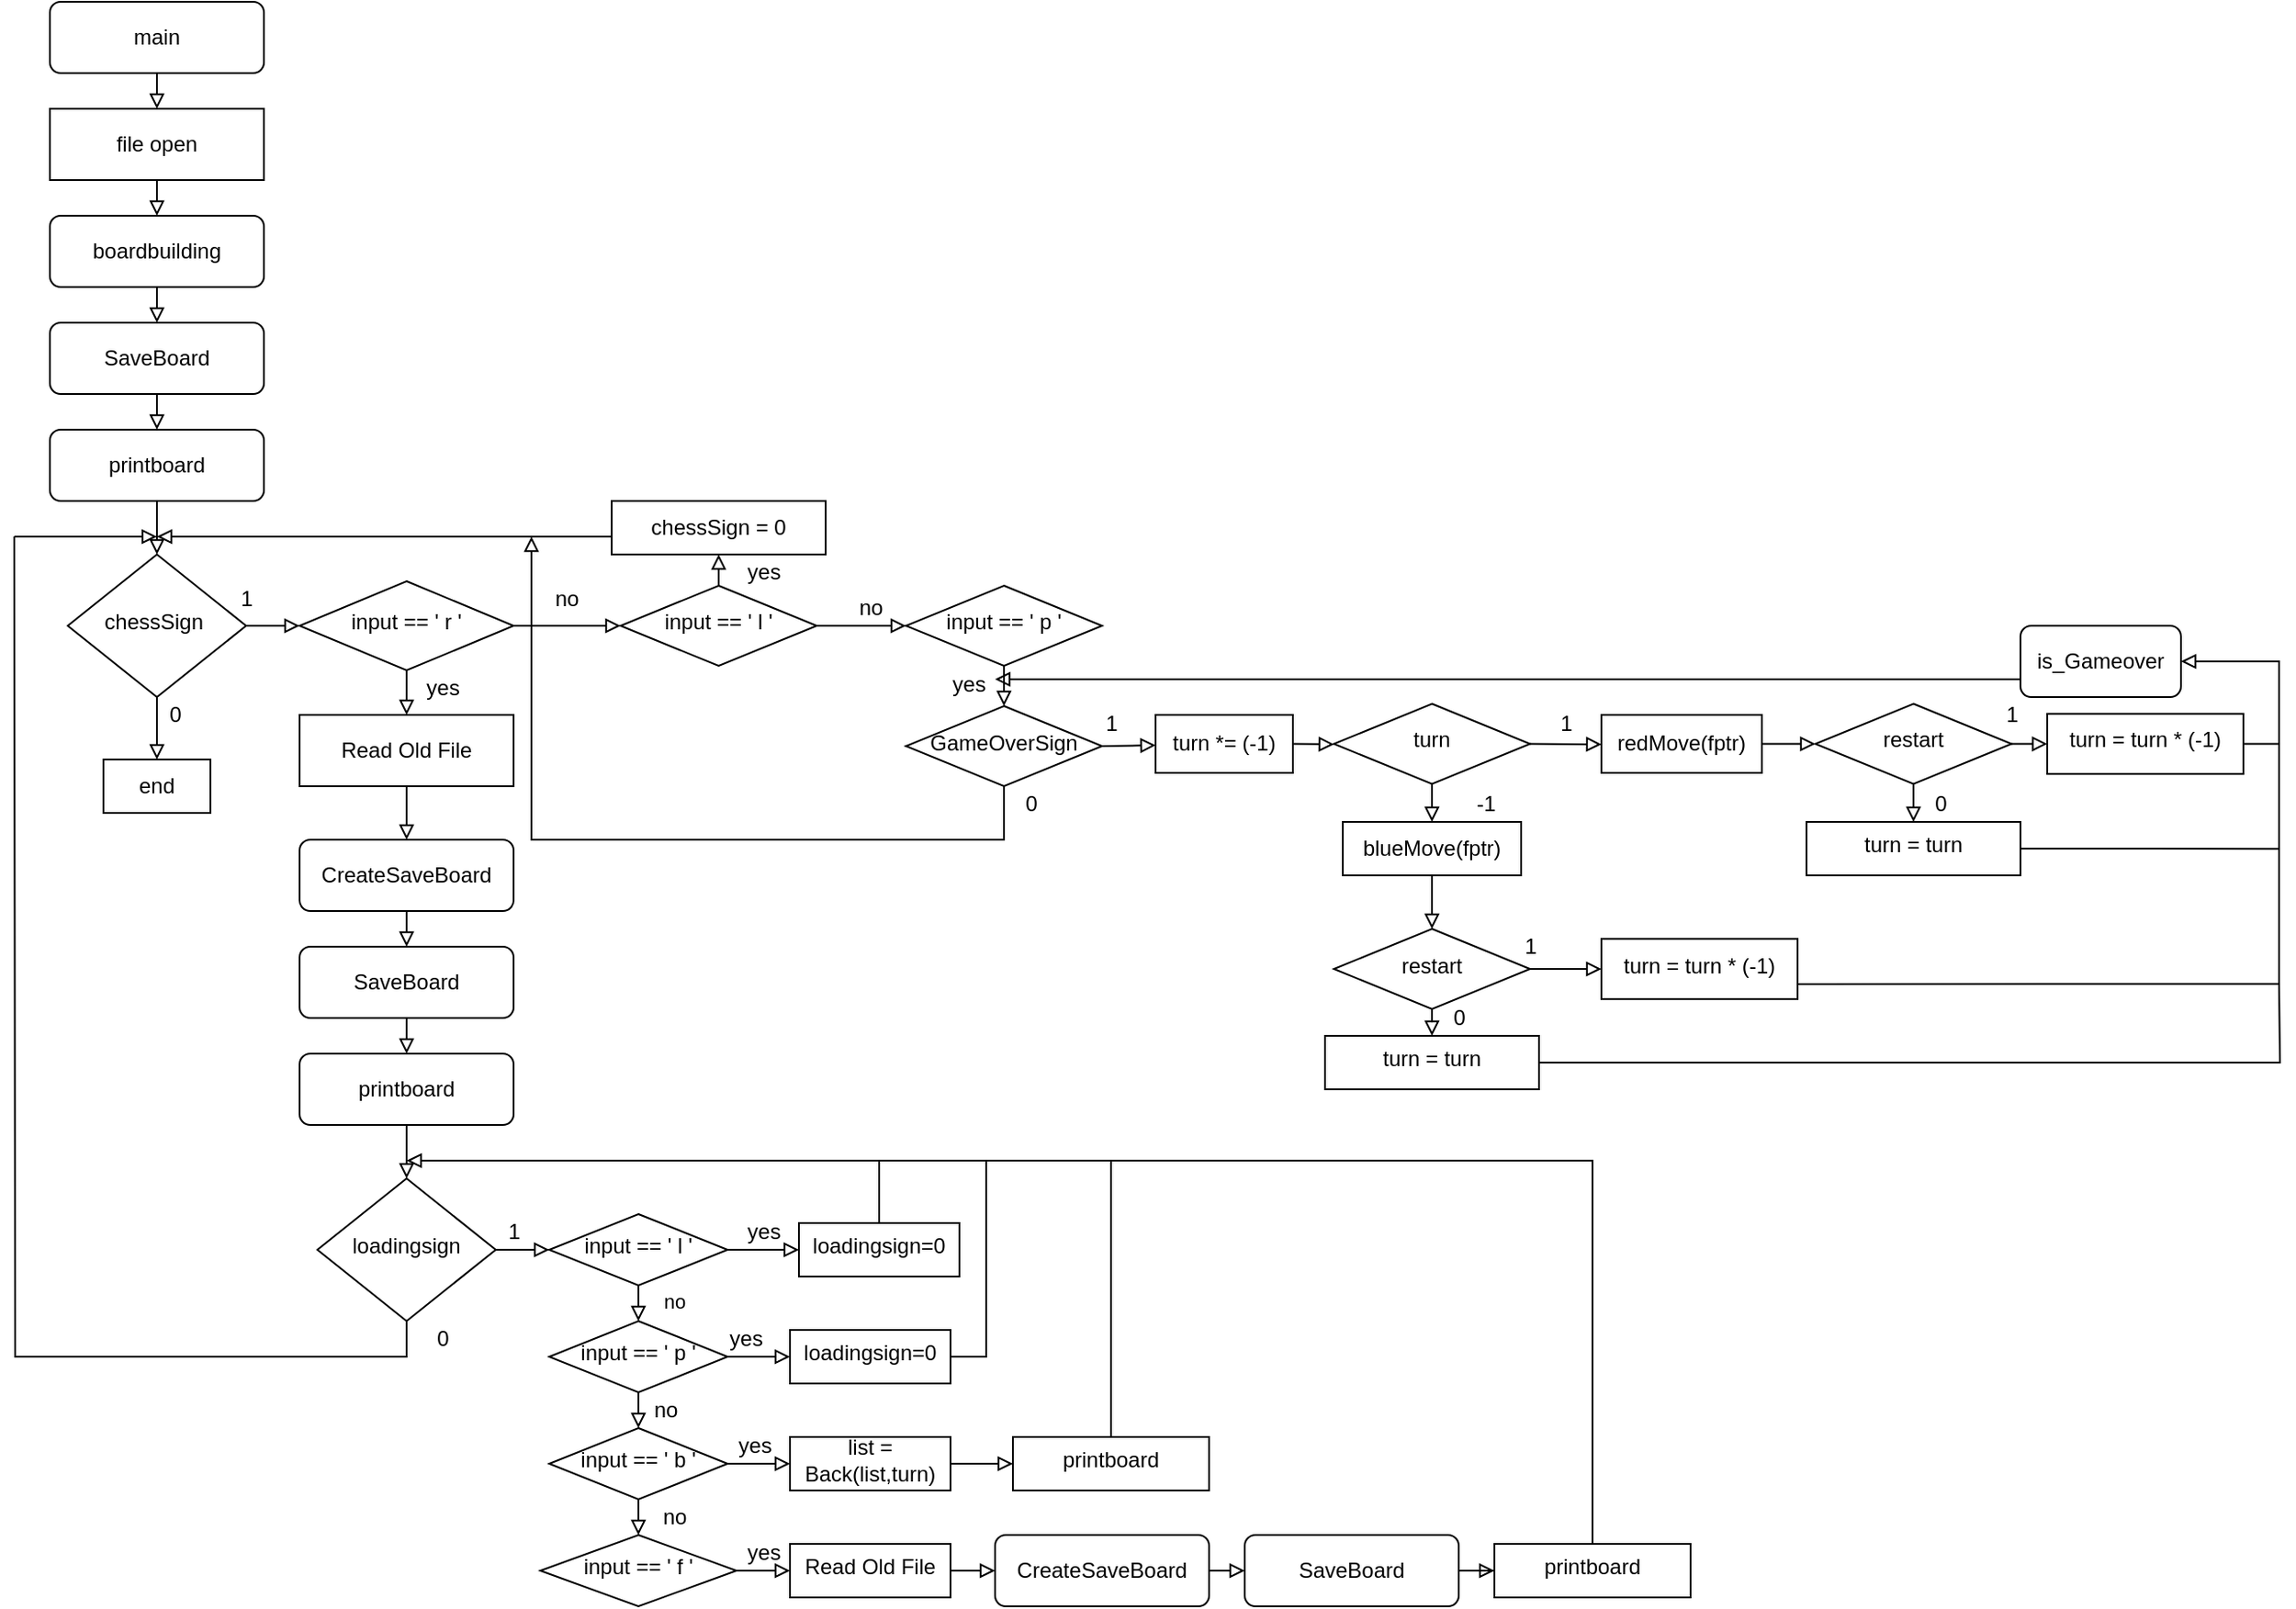 <mxfile version="15.8.7" type="device"><diagram id="C5RBs43oDa-KdzZeNtuy" name="Page-1"><mxGraphModel dx="1038" dy="491" grid="1" gridSize="10" guides="1" tooltips="1" connect="1" arrows="1" fold="1" page="1" pageScale="1" pageWidth="827" pageHeight="1169" math="0" shadow="0"><root><mxCell id="WIyWlLk6GJQsqaUBKTNV-0"/><mxCell id="WIyWlLk6GJQsqaUBKTNV-1" parent="WIyWlLk6GJQsqaUBKTNV-0"/><mxCell id="6VdoYU2Yiw-md2aD59Am-26" style="edgeStyle=orthogonalEdgeStyle;rounded=0;orthogonalLoop=1;jettySize=auto;html=1;exitX=0.5;exitY=1;exitDx=0;exitDy=0;entryX=0.5;entryY=0;entryDx=0;entryDy=0;endArrow=block;endFill=0;" parent="WIyWlLk6GJQsqaUBKTNV-1" source="WIyWlLk6GJQsqaUBKTNV-3" target="6VdoYU2Yiw-md2aD59Am-17" edge="1"><mxGeometry relative="1" as="geometry"/></mxCell><mxCell id="WIyWlLk6GJQsqaUBKTNV-3" value="main" style="rounded=1;whiteSpace=wrap;html=1;fontSize=12;glass=0;strokeWidth=1;shadow=0;" parent="WIyWlLk6GJQsqaUBKTNV-1" vertex="1"><mxGeometry x="110" width="120" height="40" as="geometry"/></mxCell><mxCell id="6VdoYU2Yiw-md2aD59Am-24" style="edgeStyle=orthogonalEdgeStyle;rounded=0;orthogonalLoop=1;jettySize=auto;html=1;exitX=0.5;exitY=1;exitDx=0;exitDy=0;entryX=0.5;entryY=0;entryDx=0;entryDy=0;endArrow=block;endFill=0;" parent="WIyWlLk6GJQsqaUBKTNV-1" source="WIyWlLk6GJQsqaUBKTNV-10" target="6VdoYU2Yiw-md2aD59Am-18" edge="1"><mxGeometry relative="1" as="geometry"/></mxCell><mxCell id="6VdoYU2Yiw-md2aD59Am-29" style="edgeStyle=orthogonalEdgeStyle;rounded=0;orthogonalLoop=1;jettySize=auto;html=1;exitX=1;exitY=0.5;exitDx=0;exitDy=0;entryX=0;entryY=0.5;entryDx=0;entryDy=0;endArrow=block;endFill=0;" parent="WIyWlLk6GJQsqaUBKTNV-1" source="WIyWlLk6GJQsqaUBKTNV-10" target="6VdoYU2Yiw-md2aD59Am-28" edge="1"><mxGeometry relative="1" as="geometry"/></mxCell><mxCell id="WIyWlLk6GJQsqaUBKTNV-10" value="chessSign&amp;nbsp;" style="rhombus;whiteSpace=wrap;html=1;shadow=0;fontFamily=Helvetica;fontSize=12;align=center;strokeWidth=1;spacing=6;spacingTop=-4;" parent="WIyWlLk6GJQsqaUBKTNV-1" vertex="1"><mxGeometry x="120" y="310" width="100" height="80" as="geometry"/></mxCell><mxCell id="6VdoYU2Yiw-md2aD59Am-23" style="edgeStyle=orthogonalEdgeStyle;rounded=0;orthogonalLoop=1;jettySize=auto;html=1;exitX=0.5;exitY=1;exitDx=0;exitDy=0;entryX=0.5;entryY=0;entryDx=0;entryDy=0;endArrow=block;endFill=0;" parent="WIyWlLk6GJQsqaUBKTNV-1" source="6VdoYU2Yiw-md2aD59Am-3" target="WIyWlLk6GJQsqaUBKTNV-10" edge="1"><mxGeometry relative="1" as="geometry"/></mxCell><mxCell id="6VdoYU2Yiw-md2aD59Am-3" value="printboard" style="rounded=1;whiteSpace=wrap;html=1;" parent="WIyWlLk6GJQsqaUBKTNV-1" vertex="1"><mxGeometry x="110" y="240" width="120" height="40" as="geometry"/></mxCell><mxCell id="6VdoYU2Yiw-md2aD59Am-21" style="edgeStyle=orthogonalEdgeStyle;rounded=0;orthogonalLoop=1;jettySize=auto;html=1;exitX=0.5;exitY=1;exitDx=0;exitDy=0;entryX=0.5;entryY=0;entryDx=0;entryDy=0;endArrow=block;endFill=0;" parent="WIyWlLk6GJQsqaUBKTNV-1" source="6VdoYU2Yiw-md2aD59Am-4" target="6VdoYU2Yiw-md2aD59Am-14" edge="1"><mxGeometry relative="1" as="geometry"/></mxCell><mxCell id="6VdoYU2Yiw-md2aD59Am-4" value="boardbuilding" style="rounded=1;whiteSpace=wrap;html=1;" parent="WIyWlLk6GJQsqaUBKTNV-1" vertex="1"><mxGeometry x="110" y="120" width="120" height="40" as="geometry"/></mxCell><mxCell id="6VdoYU2Yiw-md2aD59Am-6" style="edgeStyle=orthogonalEdgeStyle;rounded=0;orthogonalLoop=1;jettySize=auto;html=1;exitX=0.5;exitY=1;exitDx=0;exitDy=0;" parent="WIyWlLk6GJQsqaUBKTNV-1" edge="1"><mxGeometry relative="1" as="geometry"><mxPoint x="820" y="260" as="sourcePoint"/><mxPoint x="820" y="260" as="targetPoint"/></mxGeometry></mxCell><mxCell id="6VdoYU2Yiw-md2aD59Am-157" style="edgeStyle=orthogonalEdgeStyle;rounded=0;orthogonalLoop=1;jettySize=auto;html=1;exitX=0;exitY=0.5;exitDx=0;exitDy=0;endArrow=block;endFill=0;elbow=vertical;" parent="WIyWlLk6GJQsqaUBKTNV-1" source="6VdoYU2Yiw-md2aD59Am-7" edge="1"><mxGeometry relative="1" as="geometry"><mxPoint x="640" y="380" as="targetPoint"/><Array as="points"><mxPoint x="1215" y="380"/></Array></mxGeometry></mxCell><mxCell id="6VdoYU2Yiw-md2aD59Am-7" value="is_Gameover" style="rounded=1;whiteSpace=wrap;html=1;" parent="WIyWlLk6GJQsqaUBKTNV-1" vertex="1"><mxGeometry x="1215" y="350" width="90" height="40" as="geometry"/></mxCell><mxCell id="6VdoYU2Yiw-md2aD59Am-42" style="edgeStyle=orthogonalEdgeStyle;rounded=0;orthogonalLoop=1;jettySize=auto;html=1;exitX=0.5;exitY=1;exitDx=0;exitDy=0;entryX=0.5;entryY=0;entryDx=0;entryDy=0;endArrow=block;endFill=0;" parent="WIyWlLk6GJQsqaUBKTNV-1" source="6VdoYU2Yiw-md2aD59Am-13" target="6VdoYU2Yiw-md2aD59Am-41" edge="1"><mxGeometry relative="1" as="geometry"/></mxCell><mxCell id="6VdoYU2Yiw-md2aD59Am-13" value="CreateSaveBoard" style="rounded=1;whiteSpace=wrap;html=1;" parent="WIyWlLk6GJQsqaUBKTNV-1" vertex="1"><mxGeometry x="250" y="470" width="120" height="40" as="geometry"/></mxCell><mxCell id="6VdoYU2Yiw-md2aD59Am-22" style="edgeStyle=orthogonalEdgeStyle;rounded=0;orthogonalLoop=1;jettySize=auto;html=1;exitX=0.5;exitY=1;exitDx=0;exitDy=0;entryX=0.5;entryY=0;entryDx=0;entryDy=0;endArrow=block;endFill=0;" parent="WIyWlLk6GJQsqaUBKTNV-1" source="6VdoYU2Yiw-md2aD59Am-14" target="6VdoYU2Yiw-md2aD59Am-3" edge="1"><mxGeometry relative="1" as="geometry"/></mxCell><mxCell id="6VdoYU2Yiw-md2aD59Am-14" value="SaveBoard" style="rounded=1;whiteSpace=wrap;html=1;" parent="WIyWlLk6GJQsqaUBKTNV-1" vertex="1"><mxGeometry x="110" y="180" width="120" height="40" as="geometry"/></mxCell><mxCell id="6VdoYU2Yiw-md2aD59Am-27" style="edgeStyle=orthogonalEdgeStyle;rounded=0;orthogonalLoop=1;jettySize=auto;html=1;exitX=0.5;exitY=1;exitDx=0;exitDy=0;entryX=0.5;entryY=0;entryDx=0;entryDy=0;endArrow=block;endFill=0;" parent="WIyWlLk6GJQsqaUBKTNV-1" source="6VdoYU2Yiw-md2aD59Am-17" target="6VdoYU2Yiw-md2aD59Am-4" edge="1"><mxGeometry relative="1" as="geometry"/></mxCell><mxCell id="6VdoYU2Yiw-md2aD59Am-17" value="file open" style="rounded=0;whiteSpace=wrap;html=1;" parent="WIyWlLk6GJQsqaUBKTNV-1" vertex="1"><mxGeometry x="110" y="60" width="120" height="40" as="geometry"/></mxCell><mxCell id="6VdoYU2Yiw-md2aD59Am-18" value="end" style="rounded=0;whiteSpace=wrap;html=1;" parent="WIyWlLk6GJQsqaUBKTNV-1" vertex="1"><mxGeometry x="140" y="425" width="60" height="30" as="geometry"/></mxCell><mxCell id="6VdoYU2Yiw-md2aD59Am-31" style="edgeStyle=orthogonalEdgeStyle;rounded=0;orthogonalLoop=1;jettySize=auto;html=1;exitX=1;exitY=0.5;exitDx=0;exitDy=0;endArrow=block;endFill=0;" parent="WIyWlLk6GJQsqaUBKTNV-1" source="6VdoYU2Yiw-md2aD59Am-28" target="6VdoYU2Yiw-md2aD59Am-30" edge="1"><mxGeometry relative="1" as="geometry"/></mxCell><mxCell id="6VdoYU2Yiw-md2aD59Am-36" style="edgeStyle=orthogonalEdgeStyle;rounded=0;orthogonalLoop=1;jettySize=auto;html=1;exitX=0.5;exitY=1;exitDx=0;exitDy=0;entryX=0.5;entryY=0;entryDx=0;entryDy=0;endArrow=block;endFill=0;" parent="WIyWlLk6GJQsqaUBKTNV-1" source="6VdoYU2Yiw-md2aD59Am-28" target="6VdoYU2Yiw-md2aD59Am-35" edge="1"><mxGeometry relative="1" as="geometry"/></mxCell><mxCell id="6VdoYU2Yiw-md2aD59Am-61" style="edgeStyle=orthogonalEdgeStyle;rounded=0;orthogonalLoop=1;jettySize=auto;html=1;exitX=1;exitY=0.5;exitDx=0;exitDy=0;entryX=0;entryY=0.5;entryDx=0;entryDy=0;endArrow=block;endFill=0;" parent="WIyWlLk6GJQsqaUBKTNV-1" source="6VdoYU2Yiw-md2aD59Am-30" target="6VdoYU2Yiw-md2aD59Am-60" edge="1"><mxGeometry relative="1" as="geometry"/></mxCell><mxCell id="6VdoYU2Yiw-md2aD59Am-105" style="edgeStyle=orthogonalEdgeStyle;rounded=0;orthogonalLoop=1;jettySize=auto;html=1;exitX=0.5;exitY=0;exitDx=0;exitDy=0;entryX=0.5;entryY=1;entryDx=0;entryDy=0;endArrow=block;endFill=0;" parent="WIyWlLk6GJQsqaUBKTNV-1" source="6VdoYU2Yiw-md2aD59Am-30" target="6VdoYU2Yiw-md2aD59Am-101" edge="1"><mxGeometry relative="1" as="geometry"/></mxCell><mxCell id="6VdoYU2Yiw-md2aD59Am-30" value="&lt;span&gt;input == ' l '&lt;/span&gt;" style="rhombus;whiteSpace=wrap;html=1;shadow=0;fontFamily=Helvetica;fontSize=12;align=center;strokeWidth=1;spacing=6;spacingTop=-4;" parent="WIyWlLk6GJQsqaUBKTNV-1" vertex="1"><mxGeometry x="430" y="327.5" width="110" height="45" as="geometry"/></mxCell><mxCell id="6VdoYU2Yiw-md2aD59Am-32" value="no" style="text;html=1;strokeColor=none;fillColor=none;align=center;verticalAlign=middle;whiteSpace=wrap;rounded=0;" parent="WIyWlLk6GJQsqaUBKTNV-1" vertex="1"><mxGeometry x="370" y="320" width="60" height="30" as="geometry"/></mxCell><mxCell id="6VdoYU2Yiw-md2aD59Am-33" value="1" style="text;html=1;align=center;verticalAlign=middle;resizable=0;points=[];autosize=1;strokeColor=none;fillColor=none;" parent="WIyWlLk6GJQsqaUBKTNV-1" vertex="1"><mxGeometry x="210" y="325" width="20" height="20" as="geometry"/></mxCell><mxCell id="6VdoYU2Yiw-md2aD59Am-34" value="0" style="text;html=1;align=center;verticalAlign=middle;resizable=0;points=[];autosize=1;strokeColor=none;fillColor=none;" parent="WIyWlLk6GJQsqaUBKTNV-1" vertex="1"><mxGeometry x="170" y="390" width="20" height="20" as="geometry"/></mxCell><mxCell id="6VdoYU2Yiw-md2aD59Am-40" style="edgeStyle=orthogonalEdgeStyle;rounded=0;orthogonalLoop=1;jettySize=auto;html=1;exitX=0.5;exitY=1;exitDx=0;exitDy=0;endArrow=block;endFill=0;" parent="WIyWlLk6GJQsqaUBKTNV-1" source="6VdoYU2Yiw-md2aD59Am-35" target="6VdoYU2Yiw-md2aD59Am-13" edge="1"><mxGeometry relative="1" as="geometry"/></mxCell><mxCell id="6VdoYU2Yiw-md2aD59Am-35" value="Read Old File" style="rounded=0;whiteSpace=wrap;html=1;" parent="WIyWlLk6GJQsqaUBKTNV-1" vertex="1"><mxGeometry x="250" y="400" width="120" height="40" as="geometry"/></mxCell><mxCell id="6VdoYU2Yiw-md2aD59Am-37" value="yes" style="text;html=1;align=center;verticalAlign=middle;resizable=0;points=[];autosize=1;strokeColor=none;fillColor=none;" parent="WIyWlLk6GJQsqaUBKTNV-1" vertex="1"><mxGeometry x="315" y="375" width="30" height="20" as="geometry"/></mxCell><mxCell id="6VdoYU2Yiw-md2aD59Am-38" style="edgeStyle=orthogonalEdgeStyle;rounded=0;orthogonalLoop=1;jettySize=auto;html=1;exitX=0.5;exitY=1;exitDx=0;exitDy=0;endArrow=block;endFill=0;" parent="WIyWlLk6GJQsqaUBKTNV-1" source="6VdoYU2Yiw-md2aD59Am-13" target="6VdoYU2Yiw-md2aD59Am-13" edge="1"><mxGeometry relative="1" as="geometry"/></mxCell><mxCell id="6VdoYU2Yiw-md2aD59Am-44" style="edgeStyle=orthogonalEdgeStyle;rounded=0;orthogonalLoop=1;jettySize=auto;html=1;exitX=0.5;exitY=1;exitDx=0;exitDy=0;entryX=0.5;entryY=0;entryDx=0;entryDy=0;endArrow=block;endFill=0;" parent="WIyWlLk6GJQsqaUBKTNV-1" source="6VdoYU2Yiw-md2aD59Am-41" target="6VdoYU2Yiw-md2aD59Am-43" edge="1"><mxGeometry relative="1" as="geometry"/></mxCell><mxCell id="6VdoYU2Yiw-md2aD59Am-41" value="SaveBoard" style="rounded=1;whiteSpace=wrap;html=1;" parent="WIyWlLk6GJQsqaUBKTNV-1" vertex="1"><mxGeometry x="250" y="530" width="120" height="40" as="geometry"/></mxCell><mxCell id="6VdoYU2Yiw-md2aD59Am-46" style="edgeStyle=orthogonalEdgeStyle;rounded=0;orthogonalLoop=1;jettySize=auto;html=1;exitX=0.5;exitY=1;exitDx=0;exitDy=0;entryX=0.5;entryY=0;entryDx=0;entryDy=0;endArrow=block;endFill=0;" parent="WIyWlLk6GJQsqaUBKTNV-1" source="6VdoYU2Yiw-md2aD59Am-43" target="6VdoYU2Yiw-md2aD59Am-45" edge="1"><mxGeometry relative="1" as="geometry"/></mxCell><mxCell id="6VdoYU2Yiw-md2aD59Am-43" value="printboard" style="rounded=1;whiteSpace=wrap;html=1;" parent="WIyWlLk6GJQsqaUBKTNV-1" vertex="1"><mxGeometry x="250" y="590" width="120" height="40" as="geometry"/></mxCell><mxCell id="6VdoYU2Yiw-md2aD59Am-47" style="edgeStyle=orthogonalEdgeStyle;rounded=0;orthogonalLoop=1;jettySize=auto;html=1;exitX=0.5;exitY=1;exitDx=0;exitDy=0;endArrow=none;endFill=0;" parent="WIyWlLk6GJQsqaUBKTNV-1" source="6VdoYU2Yiw-md2aD59Am-45" edge="1"><mxGeometry relative="1" as="geometry"><mxPoint x="90" y="300" as="targetPoint"/></mxGeometry></mxCell><mxCell id="6VdoYU2Yiw-md2aD59Am-50" style="edgeStyle=orthogonalEdgeStyle;rounded=0;orthogonalLoop=1;jettySize=auto;html=1;exitX=1;exitY=0.5;exitDx=0;exitDy=0;entryX=0;entryY=0.5;entryDx=0;entryDy=0;endArrow=block;endFill=0;" parent="WIyWlLk6GJQsqaUBKTNV-1" source="6VdoYU2Yiw-md2aD59Am-45" target="6VdoYU2Yiw-md2aD59Am-49" edge="1"><mxGeometry relative="1" as="geometry"/></mxCell><mxCell id="6VdoYU2Yiw-md2aD59Am-45" value="loadingsign" style="rhombus;whiteSpace=wrap;html=1;shadow=0;fontFamily=Helvetica;fontSize=12;align=center;strokeWidth=1;spacing=6;spacingTop=-4;" parent="WIyWlLk6GJQsqaUBKTNV-1" vertex="1"><mxGeometry x="260" y="660" width="100" height="80" as="geometry"/></mxCell><mxCell id="6VdoYU2Yiw-md2aD59Am-48" value="0" style="text;html=1;align=center;verticalAlign=middle;resizable=0;points=[];autosize=1;strokeColor=none;fillColor=none;" parent="WIyWlLk6GJQsqaUBKTNV-1" vertex="1"><mxGeometry x="320" y="740" width="20" height="20" as="geometry"/></mxCell><mxCell id="6VdoYU2Yiw-md2aD59Am-64" value="" style="edgeStyle=orthogonalEdgeStyle;rounded=0;orthogonalLoop=1;jettySize=auto;html=1;endArrow=block;endFill=0;" parent="WIyWlLk6GJQsqaUBKTNV-1" source="6VdoYU2Yiw-md2aD59Am-49" target="6VdoYU2Yiw-md2aD59Am-63" edge="1"><mxGeometry relative="1" as="geometry"/></mxCell><mxCell id="6VdoYU2Yiw-md2aD59Am-68" style="edgeStyle=orthogonalEdgeStyle;rounded=0;orthogonalLoop=1;jettySize=auto;html=1;exitX=0.5;exitY=1;exitDx=0;exitDy=0;entryX=0.5;entryY=0;entryDx=0;entryDy=0;endArrow=block;endFill=0;" parent="WIyWlLk6GJQsqaUBKTNV-1" source="6VdoYU2Yiw-md2aD59Am-49" target="6VdoYU2Yiw-md2aD59Am-53" edge="1"><mxGeometry relative="1" as="geometry"/></mxCell><mxCell id="6VdoYU2Yiw-md2aD59Am-69" value="no" style="edgeLabel;html=1;align=center;verticalAlign=middle;resizable=0;points=[];" parent="6VdoYU2Yiw-md2aD59Am-68" vertex="1" connectable="0"><mxGeometry x="-0.133" y="9" relative="1" as="geometry"><mxPoint x="11" as="offset"/></mxGeometry></mxCell><mxCell id="6VdoYU2Yiw-md2aD59Am-49" value="input == ' l '" style="rhombus;whiteSpace=wrap;html=1;shadow=0;fontFamily=Helvetica;fontSize=12;align=center;strokeWidth=1;spacing=6;spacingTop=-4;" parent="WIyWlLk6GJQsqaUBKTNV-1" vertex="1"><mxGeometry x="390" y="680" width="100" height="40" as="geometry"/></mxCell><mxCell id="6VdoYU2Yiw-md2aD59Am-51" value="1" style="text;html=1;align=center;verticalAlign=middle;resizable=0;points=[];autosize=1;strokeColor=none;fillColor=none;" parent="WIyWlLk6GJQsqaUBKTNV-1" vertex="1"><mxGeometry x="360" y="680" width="20" height="20" as="geometry"/></mxCell><mxCell id="6VdoYU2Yiw-md2aD59Am-89" style="edgeStyle=orthogonalEdgeStyle;rounded=0;orthogonalLoop=1;jettySize=auto;html=1;exitX=1;exitY=0.5;exitDx=0;exitDy=0;entryX=0;entryY=0.5;entryDx=0;entryDy=0;endArrow=block;endFill=0;" parent="WIyWlLk6GJQsqaUBKTNV-1" source="6VdoYU2Yiw-md2aD59Am-52" target="6VdoYU2Yiw-md2aD59Am-88" edge="1"><mxGeometry relative="1" as="geometry"/></mxCell><mxCell id="6VdoYU2Yiw-md2aD59Am-52" value="&lt;span&gt;input == ' f '&lt;/span&gt;" style="rhombus;whiteSpace=wrap;html=1;shadow=0;fontFamily=Helvetica;fontSize=12;align=center;strokeWidth=1;spacing=6;spacingTop=-4;" parent="WIyWlLk6GJQsqaUBKTNV-1" vertex="1"><mxGeometry x="385" y="860" width="110" height="40" as="geometry"/></mxCell><mxCell id="6VdoYU2Yiw-md2aD59Am-71" style="edgeStyle=orthogonalEdgeStyle;rounded=0;orthogonalLoop=1;jettySize=auto;html=1;exitX=0.5;exitY=1;exitDx=0;exitDy=0;entryX=0.5;entryY=0;entryDx=0;entryDy=0;endArrow=block;endFill=0;" parent="WIyWlLk6GJQsqaUBKTNV-1" source="6VdoYU2Yiw-md2aD59Am-53" target="6VdoYU2Yiw-md2aD59Am-54" edge="1"><mxGeometry relative="1" as="geometry"/></mxCell><mxCell id="6VdoYU2Yiw-md2aD59Am-76" style="edgeStyle=orthogonalEdgeStyle;rounded=0;orthogonalLoop=1;jettySize=auto;html=1;exitX=1;exitY=0.5;exitDx=0;exitDy=0;entryX=0;entryY=0.5;entryDx=0;entryDy=0;endArrow=block;endFill=0;" parent="WIyWlLk6GJQsqaUBKTNV-1" source="6VdoYU2Yiw-md2aD59Am-53" target="6VdoYU2Yiw-md2aD59Am-75" edge="1"><mxGeometry relative="1" as="geometry"/></mxCell><mxCell id="6VdoYU2Yiw-md2aD59Am-53" value="&lt;span&gt;input == ' p '&lt;/span&gt;" style="rhombus;whiteSpace=wrap;html=1;shadow=0;fontFamily=Helvetica;fontSize=12;align=center;strokeWidth=1;spacing=6;spacingTop=-4;" parent="WIyWlLk6GJQsqaUBKTNV-1" vertex="1"><mxGeometry x="390" y="740" width="100" height="40" as="geometry"/></mxCell><mxCell id="6VdoYU2Yiw-md2aD59Am-72" style="edgeStyle=orthogonalEdgeStyle;rounded=0;orthogonalLoop=1;jettySize=auto;html=1;exitX=0.5;exitY=1;exitDx=0;exitDy=0;entryX=0.5;entryY=0;entryDx=0;entryDy=0;endArrow=block;endFill=0;" parent="WIyWlLk6GJQsqaUBKTNV-1" source="6VdoYU2Yiw-md2aD59Am-54" target="6VdoYU2Yiw-md2aD59Am-52" edge="1"><mxGeometry relative="1" as="geometry"/></mxCell><mxCell id="6VdoYU2Yiw-md2aD59Am-81" style="edgeStyle=orthogonalEdgeStyle;rounded=0;orthogonalLoop=1;jettySize=auto;html=1;exitX=1;exitY=0.5;exitDx=0;exitDy=0;entryX=0;entryY=0.5;entryDx=0;entryDy=0;endArrow=block;endFill=0;" parent="WIyWlLk6GJQsqaUBKTNV-1" source="6VdoYU2Yiw-md2aD59Am-54" target="6VdoYU2Yiw-md2aD59Am-80" edge="1"><mxGeometry relative="1" as="geometry"/></mxCell><mxCell id="6VdoYU2Yiw-md2aD59Am-54" value="&lt;span&gt;input == ' b '&lt;/span&gt;" style="rhombus;whiteSpace=wrap;html=1;shadow=0;fontFamily=Helvetica;fontSize=12;align=center;strokeWidth=1;spacing=6;spacingTop=-4;" parent="WIyWlLk6GJQsqaUBKTNV-1" vertex="1"><mxGeometry x="390" y="800" width="100" height="40" as="geometry"/></mxCell><mxCell id="6VdoYU2Yiw-md2aD59Am-112" style="edgeStyle=elbowEdgeStyle;rounded=0;orthogonalLoop=1;jettySize=auto;elbow=vertical;html=1;exitX=0.5;exitY=1;exitDx=0;exitDy=0;entryX=0.5;entryY=0;entryDx=0;entryDy=0;endArrow=block;endFill=0;" parent="WIyWlLk6GJQsqaUBKTNV-1" source="6VdoYU2Yiw-md2aD59Am-60" target="6VdoYU2Yiw-md2aD59Am-109" edge="1"><mxGeometry relative="1" as="geometry"><Array as="points"><mxPoint x="670" y="380"/><mxPoint x="660" y="384"/><mxPoint x="660" y="384"/></Array></mxGeometry></mxCell><mxCell id="6VdoYU2Yiw-md2aD59Am-60" value="&lt;span&gt;input == ' p '&lt;/span&gt;" style="rhombus;whiteSpace=wrap;html=1;shadow=0;fontFamily=Helvetica;fontSize=12;align=center;strokeWidth=1;spacing=6;spacingTop=-4;" parent="WIyWlLk6GJQsqaUBKTNV-1" vertex="1"><mxGeometry x="590" y="327.5" width="110" height="45" as="geometry"/></mxCell><mxCell id="6VdoYU2Yiw-md2aD59Am-62" value="no" style="text;html=1;align=center;verticalAlign=middle;resizable=0;points=[];autosize=1;strokeColor=none;fillColor=none;" parent="WIyWlLk6GJQsqaUBKTNV-1" vertex="1"><mxGeometry x="555" y="330" width="30" height="20" as="geometry"/></mxCell><mxCell id="6VdoYU2Yiw-md2aD59Am-28" value="input == ' r '" style="rhombus;whiteSpace=wrap;html=1;shadow=0;fontFamily=Helvetica;fontSize=12;align=center;strokeWidth=1;spacing=6;spacingTop=-4;" parent="WIyWlLk6GJQsqaUBKTNV-1" vertex="1"><mxGeometry x="250" y="325" width="120" height="50" as="geometry"/></mxCell><mxCell id="6VdoYU2Yiw-md2aD59Am-67" style="edgeStyle=orthogonalEdgeStyle;rounded=0;orthogonalLoop=1;jettySize=auto;html=1;exitX=0.5;exitY=0;exitDx=0;exitDy=0;endArrow=block;endFill=0;" parent="WIyWlLk6GJQsqaUBKTNV-1" source="6VdoYU2Yiw-md2aD59Am-63" edge="1"><mxGeometry relative="1" as="geometry"><mxPoint x="310" y="650" as="targetPoint"/><Array as="points"><mxPoint x="575" y="650"/></Array></mxGeometry></mxCell><mxCell id="6VdoYU2Yiw-md2aD59Am-63" value="loadingsign=0" style="whiteSpace=wrap;html=1;shadow=0;strokeWidth=1;spacing=6;spacingTop=-4;" parent="WIyWlLk6GJQsqaUBKTNV-1" vertex="1"><mxGeometry x="530" y="685" width="90" height="30" as="geometry"/></mxCell><mxCell id="6VdoYU2Yiw-md2aD59Am-70" value="yes" style="text;html=1;align=center;verticalAlign=middle;resizable=0;points=[];autosize=1;strokeColor=none;fillColor=none;" parent="WIyWlLk6GJQsqaUBKTNV-1" vertex="1"><mxGeometry x="495" y="680" width="30" height="20" as="geometry"/></mxCell><mxCell id="6VdoYU2Yiw-md2aD59Am-73" value="no" style="text;html=1;align=center;verticalAlign=middle;resizable=0;points=[];autosize=1;strokeColor=none;fillColor=none;" parent="WIyWlLk6GJQsqaUBKTNV-1" vertex="1"><mxGeometry x="445" y="840" width="30" height="20" as="geometry"/></mxCell><mxCell id="6VdoYU2Yiw-md2aD59Am-74" value="no" style="text;html=1;align=center;verticalAlign=middle;resizable=0;points=[];autosize=1;strokeColor=none;fillColor=none;" parent="WIyWlLk6GJQsqaUBKTNV-1" vertex="1"><mxGeometry x="440" y="780" width="30" height="20" as="geometry"/></mxCell><mxCell id="6VdoYU2Yiw-md2aD59Am-78" style="edgeStyle=orthogonalEdgeStyle;rounded=0;orthogonalLoop=1;jettySize=auto;html=1;exitX=1;exitY=0.5;exitDx=0;exitDy=0;endArrow=none;endFill=0;" parent="WIyWlLk6GJQsqaUBKTNV-1" source="6VdoYU2Yiw-md2aD59Am-75" edge="1"><mxGeometry relative="1" as="geometry"><mxPoint x="570" y="650" as="targetPoint"/><Array as="points"><mxPoint x="635" y="760"/><mxPoint x="635" y="650"/><mxPoint x="620" y="650"/></Array></mxGeometry></mxCell><mxCell id="6VdoYU2Yiw-md2aD59Am-75" value="loadingsign=0" style="whiteSpace=wrap;html=1;shadow=0;strokeWidth=1;spacing=6;spacingTop=-4;" parent="WIyWlLk6GJQsqaUBKTNV-1" vertex="1"><mxGeometry x="525" y="745" width="90" height="30" as="geometry"/></mxCell><mxCell id="6VdoYU2Yiw-md2aD59Am-77" value="yes" style="text;html=1;align=center;verticalAlign=middle;resizable=0;points=[];autosize=1;strokeColor=none;fillColor=none;" parent="WIyWlLk6GJQsqaUBKTNV-1" vertex="1"><mxGeometry x="485" y="740" width="30" height="20" as="geometry"/></mxCell><mxCell id="6VdoYU2Yiw-md2aD59Am-84" value="" style="edgeStyle=orthogonalEdgeStyle;rounded=0;orthogonalLoop=1;jettySize=auto;html=1;endArrow=block;endFill=0;" parent="WIyWlLk6GJQsqaUBKTNV-1" source="6VdoYU2Yiw-md2aD59Am-80" target="6VdoYU2Yiw-md2aD59Am-83" edge="1"><mxGeometry relative="1" as="geometry"/></mxCell><mxCell id="6VdoYU2Yiw-md2aD59Am-80" value="list = Back(list,turn)" style="whiteSpace=wrap;html=1;shadow=0;strokeWidth=1;spacing=6;spacingTop=-4;" parent="WIyWlLk6GJQsqaUBKTNV-1" vertex="1"><mxGeometry x="525" y="805" width="90" height="30" as="geometry"/></mxCell><mxCell id="6VdoYU2Yiw-md2aD59Am-82" value="yes" style="text;html=1;align=center;verticalAlign=middle;resizable=0;points=[];autosize=1;strokeColor=none;fillColor=none;" parent="WIyWlLk6GJQsqaUBKTNV-1" vertex="1"><mxGeometry x="490" y="800" width="30" height="20" as="geometry"/></mxCell><mxCell id="6VdoYU2Yiw-md2aD59Am-99" style="edgeStyle=orthogonalEdgeStyle;rounded=0;orthogonalLoop=1;jettySize=auto;html=1;exitX=0.5;exitY=0;exitDx=0;exitDy=0;endArrow=none;endFill=0;" parent="WIyWlLk6GJQsqaUBKTNV-1" source="6VdoYU2Yiw-md2aD59Am-83" edge="1"><mxGeometry relative="1" as="geometry"><mxPoint x="630" y="650" as="targetPoint"/><Array as="points"><mxPoint x="705" y="650"/></Array></mxGeometry></mxCell><mxCell id="6VdoYU2Yiw-md2aD59Am-83" value="printboard" style="whiteSpace=wrap;html=1;shadow=0;strokeWidth=1;spacing=6;spacingTop=-4;" parent="WIyWlLk6GJQsqaUBKTNV-1" vertex="1"><mxGeometry x="650" y="805" width="110" height="30" as="geometry"/></mxCell><mxCell id="6VdoYU2Yiw-md2aD59Am-95" style="edgeStyle=orthogonalEdgeStyle;rounded=0;orthogonalLoop=1;jettySize=auto;html=1;exitX=1;exitY=0.5;exitDx=0;exitDy=0;entryX=0;entryY=0.5;entryDx=0;entryDy=0;endArrow=block;endFill=0;" parent="WIyWlLk6GJQsqaUBKTNV-1" source="6VdoYU2Yiw-md2aD59Am-88" target="6VdoYU2Yiw-md2aD59Am-91" edge="1"><mxGeometry relative="1" as="geometry"/></mxCell><mxCell id="6VdoYU2Yiw-md2aD59Am-88" value="Read Old File" style="whiteSpace=wrap;html=1;shadow=0;strokeWidth=1;spacing=6;spacingTop=-4;" parent="WIyWlLk6GJQsqaUBKTNV-1" vertex="1"><mxGeometry x="525" y="865" width="90" height="30" as="geometry"/></mxCell><mxCell id="6VdoYU2Yiw-md2aD59Am-90" value="yes" style="text;html=1;align=center;verticalAlign=middle;resizable=0;points=[];autosize=1;strokeColor=none;fillColor=none;" parent="WIyWlLk6GJQsqaUBKTNV-1" vertex="1"><mxGeometry x="495" y="860" width="30" height="20" as="geometry"/></mxCell><mxCell id="6VdoYU2Yiw-md2aD59Am-96" style="edgeStyle=orthogonalEdgeStyle;rounded=0;orthogonalLoop=1;jettySize=auto;html=1;exitX=1;exitY=0.5;exitDx=0;exitDy=0;entryX=0;entryY=0.5;entryDx=0;entryDy=0;endArrow=block;endFill=0;" parent="WIyWlLk6GJQsqaUBKTNV-1" source="6VdoYU2Yiw-md2aD59Am-91" target="6VdoYU2Yiw-md2aD59Am-92" edge="1"><mxGeometry relative="1" as="geometry"/></mxCell><mxCell id="6VdoYU2Yiw-md2aD59Am-91" value="CreateSaveBoard" style="rounded=1;whiteSpace=wrap;html=1;" parent="WIyWlLk6GJQsqaUBKTNV-1" vertex="1"><mxGeometry x="640" y="860" width="120" height="40" as="geometry"/></mxCell><mxCell id="6VdoYU2Yiw-md2aD59Am-97" style="edgeStyle=orthogonalEdgeStyle;rounded=0;orthogonalLoop=1;jettySize=auto;html=1;exitX=1;exitY=0.5;exitDx=0;exitDy=0;endArrow=block;endFill=0;" parent="WIyWlLk6GJQsqaUBKTNV-1" source="6VdoYU2Yiw-md2aD59Am-92" target="6VdoYU2Yiw-md2aD59Am-93" edge="1"><mxGeometry relative="1" as="geometry"/></mxCell><mxCell id="6VdoYU2Yiw-md2aD59Am-92" value="SaveBoard" style="rounded=1;whiteSpace=wrap;html=1;" parent="WIyWlLk6GJQsqaUBKTNV-1" vertex="1"><mxGeometry x="780" y="860" width="120" height="40" as="geometry"/></mxCell><mxCell id="6VdoYU2Yiw-md2aD59Am-100" style="edgeStyle=orthogonalEdgeStyle;rounded=0;orthogonalLoop=1;jettySize=auto;html=1;exitX=0.5;exitY=0;exitDx=0;exitDy=0;endArrow=none;endFill=0;" parent="WIyWlLk6GJQsqaUBKTNV-1" source="6VdoYU2Yiw-md2aD59Am-93" edge="1"><mxGeometry relative="1" as="geometry"><mxPoint x="700" y="650" as="targetPoint"/><Array as="points"><mxPoint x="975" y="650"/></Array></mxGeometry></mxCell><mxCell id="6VdoYU2Yiw-md2aD59Am-93" value="printboard" style="whiteSpace=wrap;html=1;shadow=0;strokeWidth=1;spacing=6;spacingTop=-4;" parent="WIyWlLk6GJQsqaUBKTNV-1" vertex="1"><mxGeometry x="920" y="865" width="110" height="30" as="geometry"/></mxCell><mxCell id="6VdoYU2Yiw-md2aD59Am-107" style="edgeStyle=orthogonalEdgeStyle;rounded=0;orthogonalLoop=1;jettySize=auto;html=1;exitX=0;exitY=0.5;exitDx=0;exitDy=0;endArrow=block;endFill=0;" parent="WIyWlLk6GJQsqaUBKTNV-1" source="6VdoYU2Yiw-md2aD59Am-101" edge="1"><mxGeometry relative="1" as="geometry"><mxPoint x="170" y="300" as="targetPoint"/><Array as="points"><mxPoint x="425" y="300"/></Array></mxGeometry></mxCell><mxCell id="6VdoYU2Yiw-md2aD59Am-101" value="chessSign = 0" style="rounded=0;whiteSpace=wrap;html=1;" parent="WIyWlLk6GJQsqaUBKTNV-1" vertex="1"><mxGeometry x="425" y="280" width="120" height="30" as="geometry"/></mxCell><mxCell id="6VdoYU2Yiw-md2aD59Am-106" value="yes" style="text;html=1;align=center;verticalAlign=middle;resizable=0;points=[];autosize=1;strokeColor=none;fillColor=none;" parent="WIyWlLk6GJQsqaUBKTNV-1" vertex="1"><mxGeometry x="495" y="310" width="30" height="20" as="geometry"/></mxCell><mxCell id="6VdoYU2Yiw-md2aD59Am-110" style="edgeStyle=elbowEdgeStyle;rounded=0;orthogonalLoop=1;jettySize=auto;elbow=vertical;html=1;exitX=0.5;exitY=1;exitDx=0;exitDy=0;endArrow=block;endFill=0;" parent="WIyWlLk6GJQsqaUBKTNV-1" source="6VdoYU2Yiw-md2aD59Am-109" edge="1"><mxGeometry relative="1" as="geometry"><mxPoint x="380" y="300" as="targetPoint"/><Array as="points"><mxPoint x="540" y="470"/></Array></mxGeometry></mxCell><mxCell id="6VdoYU2Yiw-md2aD59Am-124" style="edgeStyle=elbowEdgeStyle;rounded=0;orthogonalLoop=1;jettySize=auto;elbow=vertical;html=1;exitX=1;exitY=0.5;exitDx=0;exitDy=0;entryX=0;entryY=0.5;entryDx=0;entryDy=0;endArrow=block;endFill=0;" parent="WIyWlLk6GJQsqaUBKTNV-1" source="6VdoYU2Yiw-md2aD59Am-109" target="6VdoYU2Yiw-md2aD59Am-123" edge="1"><mxGeometry relative="1" as="geometry"/></mxCell><mxCell id="6VdoYU2Yiw-md2aD59Am-109" value="GameOverSign" style="rhombus;whiteSpace=wrap;html=1;shadow=0;fontFamily=Helvetica;fontSize=12;align=center;strokeWidth=1;spacing=6;spacingTop=-4;" parent="WIyWlLk6GJQsqaUBKTNV-1" vertex="1"><mxGeometry x="590" y="395" width="110" height="45" as="geometry"/></mxCell><mxCell id="6VdoYU2Yiw-md2aD59Am-111" value="0" style="text;html=1;align=center;verticalAlign=middle;resizable=0;points=[];autosize=1;strokeColor=none;fillColor=none;" parent="WIyWlLk6GJQsqaUBKTNV-1" vertex="1"><mxGeometry x="650" y="440" width="20" height="20" as="geometry"/></mxCell><mxCell id="6VdoYU2Yiw-md2aD59Am-113" value="yes" style="text;html=1;align=center;verticalAlign=middle;resizable=0;points=[];autosize=1;strokeColor=none;fillColor=none;" parent="WIyWlLk6GJQsqaUBKTNV-1" vertex="1"><mxGeometry x="610" y="372.5" width="30" height="20" as="geometry"/></mxCell><mxCell id="6VdoYU2Yiw-md2aD59Am-118" style="edgeStyle=elbowEdgeStyle;rounded=0;orthogonalLoop=1;jettySize=auto;elbow=vertical;html=1;exitX=1;exitY=0.5;exitDx=0;exitDy=0;entryX=0;entryY=0.5;entryDx=0;entryDy=0;endArrow=block;endFill=0;" parent="WIyWlLk6GJQsqaUBKTNV-1" source="6VdoYU2Yiw-md2aD59Am-114" target="6VdoYU2Yiw-md2aD59Am-115" edge="1"><mxGeometry relative="1" as="geometry"/></mxCell><mxCell id="6VdoYU2Yiw-md2aD59Am-119" style="edgeStyle=elbowEdgeStyle;rounded=0;orthogonalLoop=1;jettySize=auto;elbow=vertical;html=1;exitX=0.5;exitY=1;exitDx=0;exitDy=0;entryX=0.5;entryY=0;entryDx=0;entryDy=0;endArrow=block;endFill=0;" parent="WIyWlLk6GJQsqaUBKTNV-1" source="6VdoYU2Yiw-md2aD59Am-114" target="6VdoYU2Yiw-md2aD59Am-116" edge="1"><mxGeometry relative="1" as="geometry"/></mxCell><mxCell id="6VdoYU2Yiw-md2aD59Am-114" value="turn" style="rhombus;whiteSpace=wrap;html=1;shadow=0;fontFamily=Helvetica;fontSize=12;align=center;strokeWidth=1;spacing=6;spacingTop=-4;" parent="WIyWlLk6GJQsqaUBKTNV-1" vertex="1"><mxGeometry x="830" y="393.75" width="110" height="45" as="geometry"/></mxCell><mxCell id="6VdoYU2Yiw-md2aD59Am-141" style="edgeStyle=orthogonalEdgeStyle;rounded=0;orthogonalLoop=1;jettySize=auto;html=1;exitX=1;exitY=0.5;exitDx=0;exitDy=0;entryX=0;entryY=0.5;entryDx=0;entryDy=0;endArrow=block;endFill=0;elbow=vertical;" parent="WIyWlLk6GJQsqaUBKTNV-1" source="6VdoYU2Yiw-md2aD59Am-115" target="6VdoYU2Yiw-md2aD59Am-140" edge="1"><mxGeometry relative="1" as="geometry"/></mxCell><mxCell id="6VdoYU2Yiw-md2aD59Am-115" value="redMove(fptr)" style="rounded=0;whiteSpace=wrap;html=1;" parent="WIyWlLk6GJQsqaUBKTNV-1" vertex="1"><mxGeometry x="980" y="400" width="90" height="32.5" as="geometry"/></mxCell><mxCell id="6VdoYU2Yiw-md2aD59Am-128" value="" style="edgeStyle=elbowEdgeStyle;rounded=0;orthogonalLoop=1;jettySize=auto;elbow=vertical;html=1;endArrow=block;endFill=0;" parent="WIyWlLk6GJQsqaUBKTNV-1" source="6VdoYU2Yiw-md2aD59Am-116" edge="1"><mxGeometry relative="1" as="geometry"><mxPoint x="885" y="520" as="targetPoint"/></mxGeometry></mxCell><mxCell id="6VdoYU2Yiw-md2aD59Am-116" value="blueMove(fptr)" style="rounded=0;whiteSpace=wrap;html=1;" parent="WIyWlLk6GJQsqaUBKTNV-1" vertex="1"><mxGeometry x="835" y="460" width="100" height="30" as="geometry"/></mxCell><mxCell id="6VdoYU2Yiw-md2aD59Am-120" value="1" style="text;html=1;align=center;verticalAlign=middle;resizable=0;points=[];autosize=1;strokeColor=none;fillColor=none;" parent="WIyWlLk6GJQsqaUBKTNV-1" vertex="1"><mxGeometry x="950" y="395" width="20" height="20" as="geometry"/></mxCell><mxCell id="6VdoYU2Yiw-md2aD59Am-121" value="-1" style="text;html=1;align=center;verticalAlign=middle;resizable=0;points=[];autosize=1;strokeColor=none;fillColor=none;" parent="WIyWlLk6GJQsqaUBKTNV-1" vertex="1"><mxGeometry x="900" y="440" width="30" height="20" as="geometry"/></mxCell><mxCell id="6VdoYU2Yiw-md2aD59Am-126" style="edgeStyle=elbowEdgeStyle;rounded=0;orthogonalLoop=1;jettySize=auto;elbow=vertical;html=1;exitX=1;exitY=0.5;exitDx=0;exitDy=0;entryX=0;entryY=0.5;entryDx=0;entryDy=0;endArrow=block;endFill=0;" parent="WIyWlLk6GJQsqaUBKTNV-1" source="6VdoYU2Yiw-md2aD59Am-123" target="6VdoYU2Yiw-md2aD59Am-114" edge="1"><mxGeometry relative="1" as="geometry"/></mxCell><mxCell id="6VdoYU2Yiw-md2aD59Am-123" value="turn *= (-1)" style="rounded=0;whiteSpace=wrap;html=1;" parent="WIyWlLk6GJQsqaUBKTNV-1" vertex="1"><mxGeometry x="730" y="400" width="77" height="32.5" as="geometry"/></mxCell><mxCell id="6VdoYU2Yiw-md2aD59Am-125" value="1" style="text;html=1;align=center;verticalAlign=middle;resizable=0;points=[];autosize=1;strokeColor=none;fillColor=none;" parent="WIyWlLk6GJQsqaUBKTNV-1" vertex="1"><mxGeometry x="695" y="395" width="20" height="20" as="geometry"/></mxCell><mxCell id="6VdoYU2Yiw-md2aD59Am-133" value="" style="edgeStyle=elbowEdgeStyle;rounded=0;orthogonalLoop=1;jettySize=auto;elbow=vertical;html=1;endArrow=block;endFill=0;" parent="WIyWlLk6GJQsqaUBKTNV-1" source="6VdoYU2Yiw-md2aD59Am-129" target="6VdoYU2Yiw-md2aD59Am-132" edge="1"><mxGeometry relative="1" as="geometry"/></mxCell><mxCell id="6VdoYU2Yiw-md2aD59Am-137" value="" style="edgeStyle=orthogonalEdgeStyle;rounded=0;orthogonalLoop=1;jettySize=auto;html=1;endArrow=block;endFill=0;elbow=vertical;" parent="WIyWlLk6GJQsqaUBKTNV-1" source="6VdoYU2Yiw-md2aD59Am-129" target="6VdoYU2Yiw-md2aD59Am-136" edge="1"><mxGeometry relative="1" as="geometry"/></mxCell><mxCell id="6VdoYU2Yiw-md2aD59Am-129" value="restart" style="rhombus;whiteSpace=wrap;html=1;shadow=0;fontFamily=Helvetica;fontSize=12;align=center;strokeWidth=1;spacing=6;spacingTop=-4;" parent="WIyWlLk6GJQsqaUBKTNV-1" vertex="1"><mxGeometry x="830" y="520" width="110" height="45" as="geometry"/></mxCell><mxCell id="6VdoYU2Yiw-md2aD59Am-153" style="edgeStyle=orthogonalEdgeStyle;rounded=0;orthogonalLoop=1;jettySize=auto;html=1;exitX=1;exitY=0.5;exitDx=0;exitDy=0;endArrow=none;endFill=0;elbow=vertical;" parent="WIyWlLk6GJQsqaUBKTNV-1" source="6VdoYU2Yiw-md2aD59Am-132" edge="1"><mxGeometry relative="1" as="geometry"><mxPoint x="1360" y="550" as="targetPoint"/></mxGeometry></mxCell><mxCell id="6VdoYU2Yiw-md2aD59Am-132" value="turn = turn" style="whiteSpace=wrap;html=1;shadow=0;strokeWidth=1;spacing=6;spacingTop=-4;" parent="WIyWlLk6GJQsqaUBKTNV-1" vertex="1"><mxGeometry x="825" y="580" width="120" height="30" as="geometry"/></mxCell><mxCell id="6VdoYU2Yiw-md2aD59Am-134" value="0" style="text;html=1;align=center;verticalAlign=middle;resizable=0;points=[];autosize=1;strokeColor=none;fillColor=none;" parent="WIyWlLk6GJQsqaUBKTNV-1" vertex="1"><mxGeometry x="890" y="560" width="20" height="20" as="geometry"/></mxCell><mxCell id="6VdoYU2Yiw-md2aD59Am-150" style="edgeStyle=orthogonalEdgeStyle;rounded=0;orthogonalLoop=1;jettySize=auto;html=1;exitX=1;exitY=0.75;exitDx=0;exitDy=0;endArrow=block;endFill=0;elbow=vertical;entryX=1;entryY=0.5;entryDx=0;entryDy=0;" parent="WIyWlLk6GJQsqaUBKTNV-1" source="6VdoYU2Yiw-md2aD59Am-136" target="6VdoYU2Yiw-md2aD59Am-7" edge="1"><mxGeometry relative="1" as="geometry"><mxPoint x="1360" y="350" as="targetPoint"/><Array as="points"><mxPoint x="1360" y="551"/><mxPoint x="1360" y="370"/></Array></mxGeometry></mxCell><mxCell id="6VdoYU2Yiw-md2aD59Am-136" value="turn = turn * (-1)" style="whiteSpace=wrap;html=1;shadow=0;strokeWidth=1;spacing=6;spacingTop=-4;" parent="WIyWlLk6GJQsqaUBKTNV-1" vertex="1"><mxGeometry x="980" y="525.63" width="110" height="33.75" as="geometry"/></mxCell><mxCell id="6VdoYU2Yiw-md2aD59Am-145" style="edgeStyle=orthogonalEdgeStyle;rounded=0;orthogonalLoop=1;jettySize=auto;html=1;exitX=0.5;exitY=1;exitDx=0;exitDy=0;entryX=0.5;entryY=0;entryDx=0;entryDy=0;endArrow=block;endFill=0;elbow=vertical;" parent="WIyWlLk6GJQsqaUBKTNV-1" source="6VdoYU2Yiw-md2aD59Am-140" target="6VdoYU2Yiw-md2aD59Am-144" edge="1"><mxGeometry relative="1" as="geometry"/></mxCell><mxCell id="6VdoYU2Yiw-md2aD59Am-146" style="edgeStyle=orthogonalEdgeStyle;rounded=0;orthogonalLoop=1;jettySize=auto;html=1;exitX=1;exitY=0.5;exitDx=0;exitDy=0;entryX=0;entryY=0.5;entryDx=0;entryDy=0;endArrow=block;endFill=0;elbow=vertical;" parent="WIyWlLk6GJQsqaUBKTNV-1" source="6VdoYU2Yiw-md2aD59Am-140" target="6VdoYU2Yiw-md2aD59Am-143" edge="1"><mxGeometry relative="1" as="geometry"/></mxCell><mxCell id="6VdoYU2Yiw-md2aD59Am-140" value="restart" style="rhombus;whiteSpace=wrap;html=1;shadow=0;fontFamily=Helvetica;fontSize=12;align=center;strokeWidth=1;spacing=6;spacingTop=-4;" parent="WIyWlLk6GJQsqaUBKTNV-1" vertex="1"><mxGeometry x="1100" y="393.75" width="110" height="45" as="geometry"/></mxCell><mxCell id="6VdoYU2Yiw-md2aD59Am-155" style="edgeStyle=orthogonalEdgeStyle;rounded=0;orthogonalLoop=1;jettySize=auto;html=1;exitX=1;exitY=0.5;exitDx=0;exitDy=0;endArrow=none;endFill=0;elbow=vertical;" parent="WIyWlLk6GJQsqaUBKTNV-1" source="6VdoYU2Yiw-md2aD59Am-143" edge="1"><mxGeometry relative="1" as="geometry"><mxPoint x="1360" y="416" as="targetPoint"/></mxGeometry></mxCell><mxCell id="6VdoYU2Yiw-md2aD59Am-143" value="turn = turn * (-1)" style="whiteSpace=wrap;html=1;shadow=0;strokeWidth=1;spacing=6;spacingTop=-4;" parent="WIyWlLk6GJQsqaUBKTNV-1" vertex="1"><mxGeometry x="1230" y="399.37" width="110" height="33.75" as="geometry"/></mxCell><mxCell id="6VdoYU2Yiw-md2aD59Am-152" style="edgeStyle=orthogonalEdgeStyle;rounded=0;orthogonalLoop=1;jettySize=auto;html=1;exitX=1;exitY=0.5;exitDx=0;exitDy=0;endArrow=none;endFill=0;elbow=vertical;" parent="WIyWlLk6GJQsqaUBKTNV-1" source="6VdoYU2Yiw-md2aD59Am-144" edge="1"><mxGeometry relative="1" as="geometry"><mxPoint x="1360" y="475.167" as="targetPoint"/></mxGeometry></mxCell><mxCell id="6VdoYU2Yiw-md2aD59Am-144" value="turn = turn" style="whiteSpace=wrap;html=1;shadow=0;strokeWidth=1;spacing=6;spacingTop=-4;" parent="WIyWlLk6GJQsqaUBKTNV-1" vertex="1"><mxGeometry x="1095" y="460" width="120" height="30" as="geometry"/></mxCell><mxCell id="6VdoYU2Yiw-md2aD59Am-147" value="1" style="text;html=1;align=center;verticalAlign=middle;resizable=0;points=[];autosize=1;strokeColor=none;fillColor=none;" parent="WIyWlLk6GJQsqaUBKTNV-1" vertex="1"><mxGeometry x="1200" y="390" width="20" height="20" as="geometry"/></mxCell><mxCell id="6VdoYU2Yiw-md2aD59Am-148" value="1" style="text;html=1;align=center;verticalAlign=middle;resizable=0;points=[];autosize=1;strokeColor=none;fillColor=none;" parent="WIyWlLk6GJQsqaUBKTNV-1" vertex="1"><mxGeometry x="930" y="520" width="20" height="20" as="geometry"/></mxCell><mxCell id="6VdoYU2Yiw-md2aD59Am-149" value="0" style="text;html=1;align=center;verticalAlign=middle;resizable=0;points=[];autosize=1;strokeColor=none;fillColor=none;" parent="WIyWlLk6GJQsqaUBKTNV-1" vertex="1"><mxGeometry x="1160" y="440" width="20" height="20" as="geometry"/></mxCell><mxCell id="6UjhN1bcKBT9Vwg0Yznj-1" value="" style="endArrow=block;html=1;rounded=0;endFill=0;" edge="1" parent="WIyWlLk6GJQsqaUBKTNV-1"><mxGeometry width="50" height="50" relative="1" as="geometry"><mxPoint x="90" y="300" as="sourcePoint"/><mxPoint x="170" y="300" as="targetPoint"/></mxGeometry></mxCell></root></mxGraphModel></diagram></mxfile>